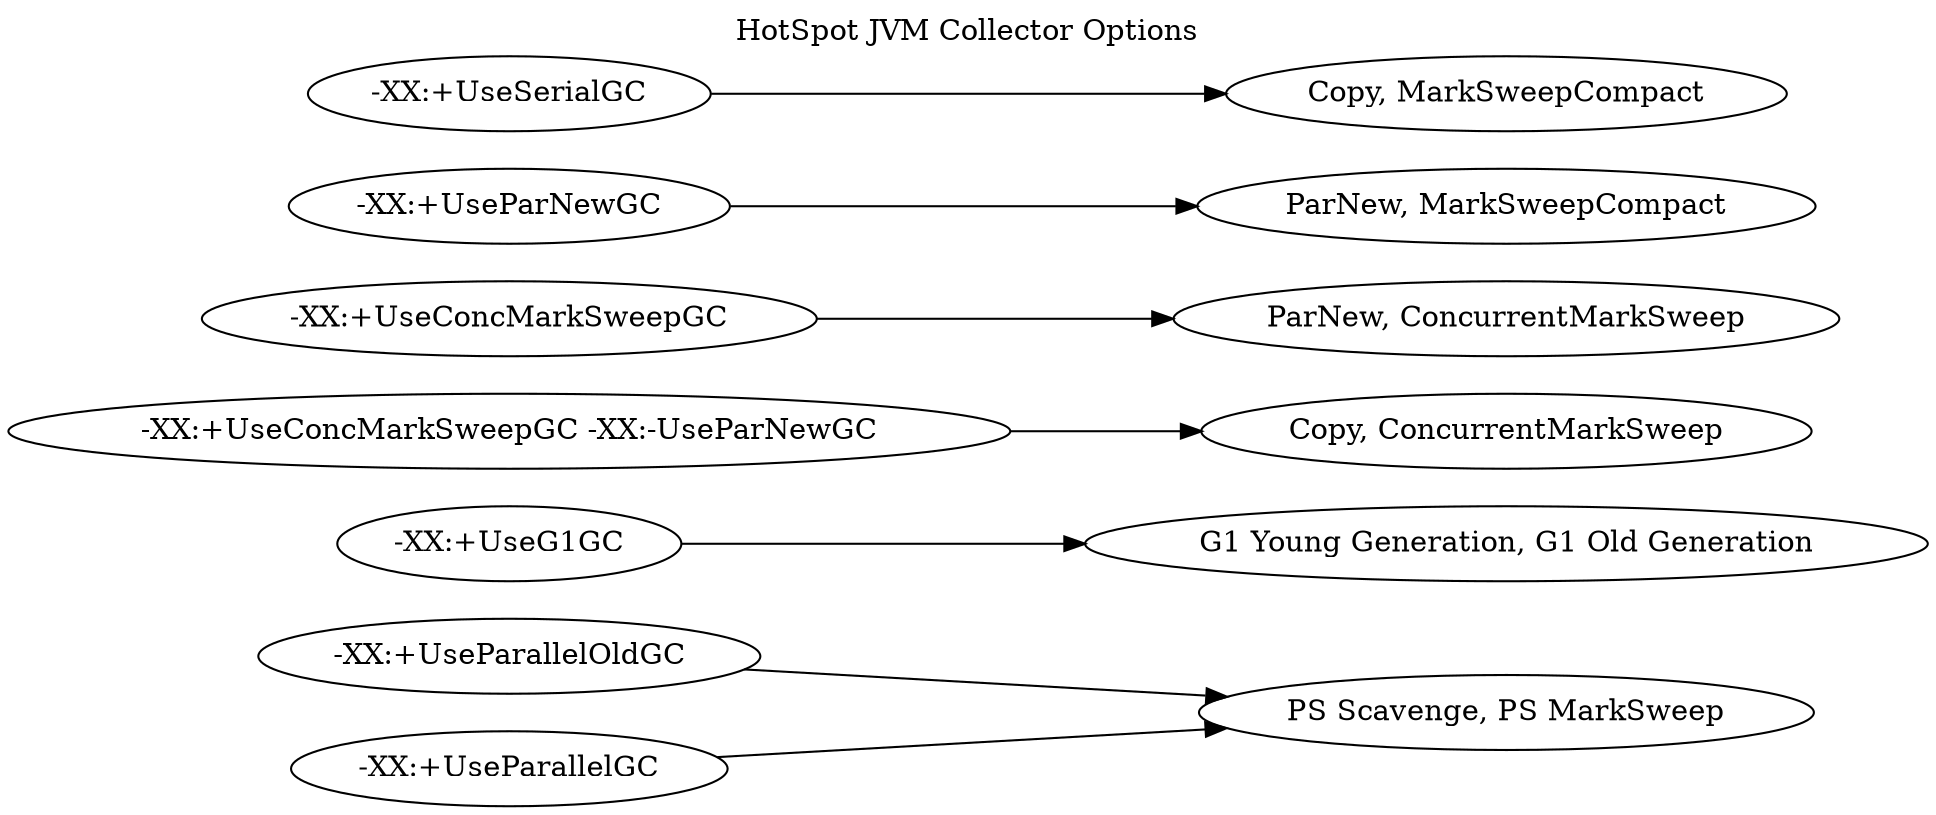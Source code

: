 digraph {
	label="HotSpot JVM Collector Options";
	labelloc=top;
	rankdir=LR;
	"-XX:+UseParallelOldGC" -> "PS Scavenge, PS MarkSweep"
	"-XX:+UseParallelGC" -> "PS Scavenge, PS MarkSweep"
	"-XX:+UseG1GC" -> "G1 Young Generation, G1 Old Generation"
	"-XX:+UseConcMarkSweepGC -XX:-UseParNewGC" -> "Copy, ConcurrentMarkSweep"
	"-XX:+UseConcMarkSweepGC" -> "ParNew, ConcurrentMarkSweep"
	"-XX:+UseParNewGC" -> "ParNew, MarkSweepCompact"
	"-XX:+UseSerialGC" -> "Copy, MarkSweepCompact"
}